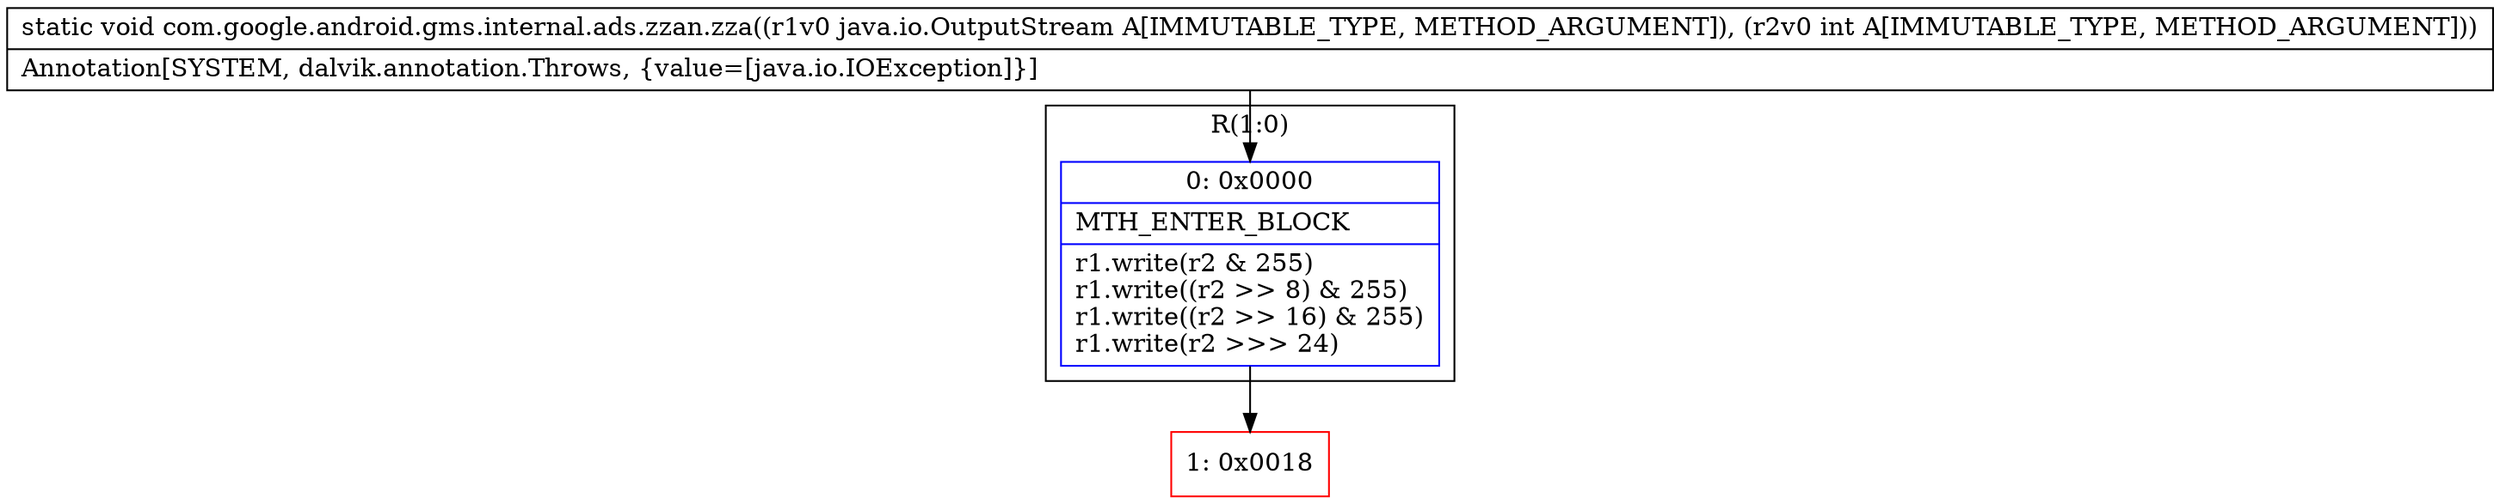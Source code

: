 digraph "CFG forcom.google.android.gms.internal.ads.zzan.zza(Ljava\/io\/OutputStream;I)V" {
subgraph cluster_Region_1615764020 {
label = "R(1:0)";
node [shape=record,color=blue];
Node_0 [shape=record,label="{0\:\ 0x0000|MTH_ENTER_BLOCK\l|r1.write(r2 & 255)\lr1.write((r2 \>\> 8) & 255)\lr1.write((r2 \>\> 16) & 255)\lr1.write(r2 \>\>\> 24)\l}"];
}
Node_1 [shape=record,color=red,label="{1\:\ 0x0018}"];
MethodNode[shape=record,label="{static void com.google.android.gms.internal.ads.zzan.zza((r1v0 java.io.OutputStream A[IMMUTABLE_TYPE, METHOD_ARGUMENT]), (r2v0 int A[IMMUTABLE_TYPE, METHOD_ARGUMENT]))  | Annotation[SYSTEM, dalvik.annotation.Throws, \{value=[java.io.IOException]\}]\l}"];
MethodNode -> Node_0;
Node_0 -> Node_1;
}

